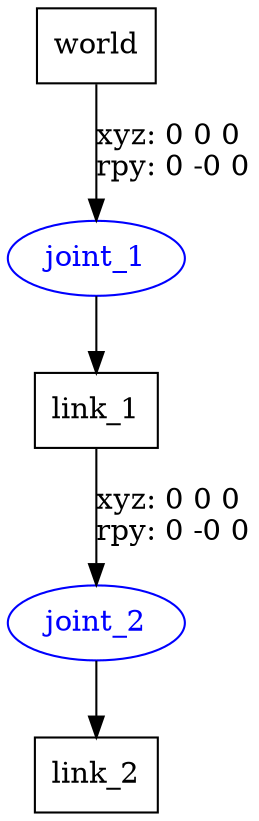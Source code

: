 digraph G {
node [shape=box];
"world" [label="world"];
"link_1" [label="link_1"];
"link_2" [label="link_2"];
node [shape=ellipse, color=blue, fontcolor=blue];
"world" -> "joint_1" [label="xyz: 0 0 0 \nrpy: 0 -0 0"]
"joint_1" -> "link_1"
"link_1" -> "joint_2" [label="xyz: 0 0 0 \nrpy: 0 -0 0"]
"joint_2" -> "link_2"
}
